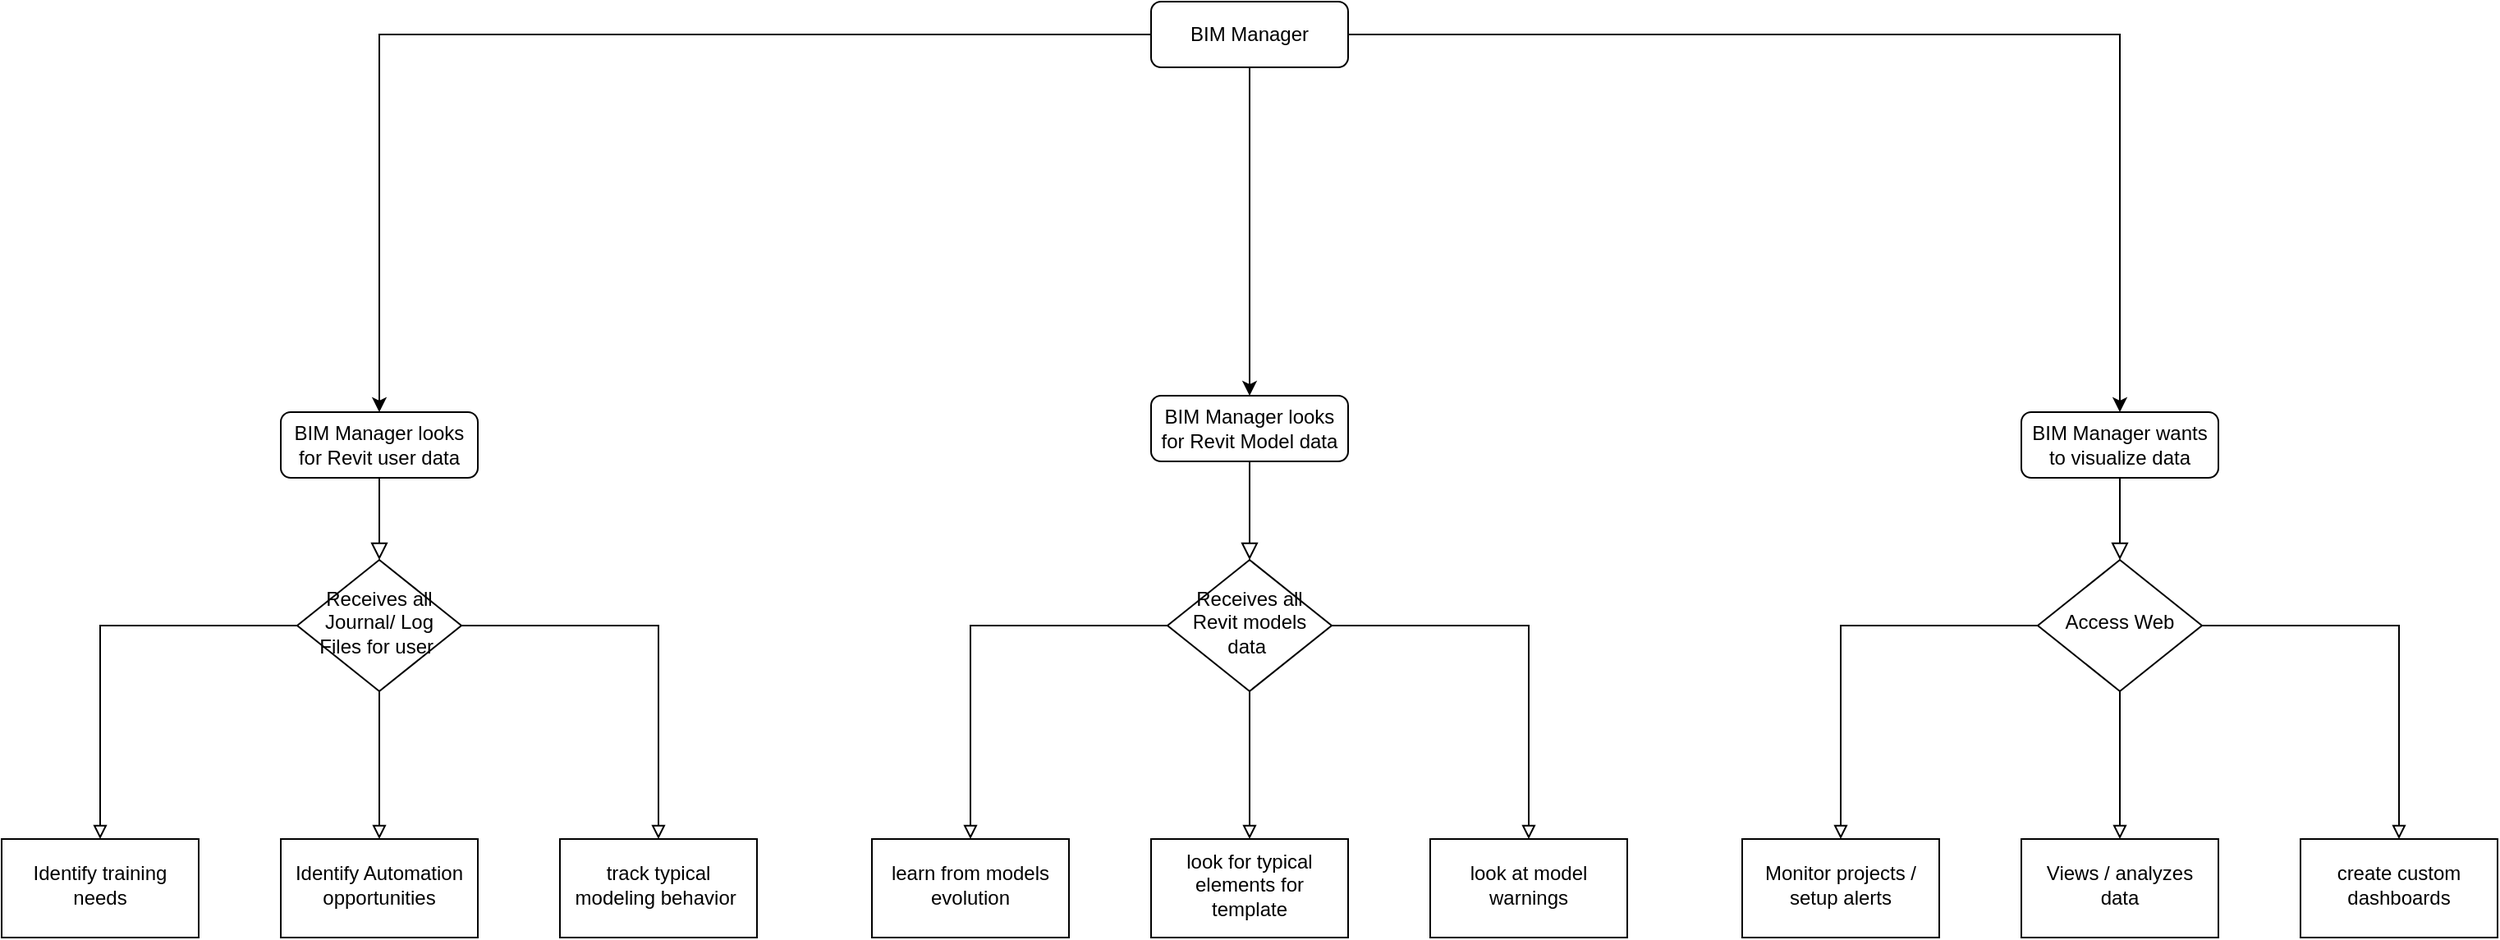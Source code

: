 <mxfile version="13.6.9" type="github">
  <diagram id="C5RBs43oDa-KdzZeNtuy" name="Page-1">
    <mxGraphModel dx="2858" dy="2129" grid="1" gridSize="10" guides="1" tooltips="1" connect="1" arrows="1" fold="1" page="1" pageScale="1" pageWidth="827" pageHeight="1169" math="0" shadow="0">
      <root>
        <mxCell id="WIyWlLk6GJQsqaUBKTNV-0" />
        <mxCell id="WIyWlLk6GJQsqaUBKTNV-1" parent="WIyWlLk6GJQsqaUBKTNV-0" />
        <mxCell id="WIyWlLk6GJQsqaUBKTNV-2" value="" style="rounded=0;html=1;jettySize=auto;orthogonalLoop=1;fontSize=11;endArrow=block;endFill=0;endSize=8;strokeWidth=1;shadow=0;labelBackgroundColor=none;edgeStyle=orthogonalEdgeStyle;align=left;" parent="WIyWlLk6GJQsqaUBKTNV-1" source="WIyWlLk6GJQsqaUBKTNV-3" target="WIyWlLk6GJQsqaUBKTNV-6" edge="1">
          <mxGeometry relative="1" as="geometry">
            <Array as="points">
              <mxPoint x="-580" y="150" />
              <mxPoint x="-580" y="150" />
            </Array>
          </mxGeometry>
        </mxCell>
        <mxCell id="WIyWlLk6GJQsqaUBKTNV-3" value="BIM Manager looks for Revit user data" style="rounded=1;whiteSpace=wrap;html=1;fontSize=12;glass=0;strokeWidth=1;shadow=0;" parent="WIyWlLk6GJQsqaUBKTNV-1" vertex="1">
          <mxGeometry x="-640" y="90" width="120" height="40" as="geometry" />
        </mxCell>
        <mxCell id="9UlWXXlIFFLhdjeoYv-E-6" value="" style="edgeStyle=orthogonalEdgeStyle;rounded=0;orthogonalLoop=1;jettySize=auto;html=1;startFill=1;endArrow=block;endFill=0;align=left;" parent="WIyWlLk6GJQsqaUBKTNV-1" source="WIyWlLk6GJQsqaUBKTNV-6" target="9UlWXXlIFFLhdjeoYv-E-5" edge="1">
          <mxGeometry relative="1" as="geometry" />
        </mxCell>
        <mxCell id="9UlWXXlIFFLhdjeoYv-E-8" value="" style="edgeStyle=orthogonalEdgeStyle;rounded=0;orthogonalLoop=1;jettySize=auto;html=1;startFill=1;endArrow=block;endFill=0;align=left;" parent="WIyWlLk6GJQsqaUBKTNV-1" source="WIyWlLk6GJQsqaUBKTNV-6" target="9UlWXXlIFFLhdjeoYv-E-7" edge="1">
          <mxGeometry relative="1" as="geometry" />
        </mxCell>
        <mxCell id="9UlWXXlIFFLhdjeoYv-E-10" value="" style="edgeStyle=orthogonalEdgeStyle;rounded=0;orthogonalLoop=1;jettySize=auto;html=1;startFill=1;endArrow=block;endFill=0;align=left;" parent="WIyWlLk6GJQsqaUBKTNV-1" source="WIyWlLk6GJQsqaUBKTNV-6" target="9UlWXXlIFFLhdjeoYv-E-9" edge="1">
          <mxGeometry relative="1" as="geometry" />
        </mxCell>
        <mxCell id="WIyWlLk6GJQsqaUBKTNV-6" value="Receives all Journal/ Log Files for user&amp;nbsp;" style="rhombus;whiteSpace=wrap;html=1;shadow=0;fontFamily=Helvetica;fontSize=12;align=center;strokeWidth=1;spacing=6;spacingTop=-4;" parent="WIyWlLk6GJQsqaUBKTNV-1" vertex="1">
          <mxGeometry x="-630" y="180" width="100" height="80" as="geometry" />
        </mxCell>
        <mxCell id="9UlWXXlIFFLhdjeoYv-E-5" value="&lt;span&gt;Identify training needs&lt;/span&gt;" style="whiteSpace=wrap;html=1;shadow=0;strokeWidth=1;spacing=6;spacingTop=-4;" parent="WIyWlLk6GJQsqaUBKTNV-1" vertex="1">
          <mxGeometry x="-810" y="350" width="120" height="60" as="geometry" />
        </mxCell>
        <mxCell id="9UlWXXlIFFLhdjeoYv-E-7" value="Identify Automation opportunities" style="whiteSpace=wrap;html=1;shadow=0;strokeWidth=1;spacing=6;spacingTop=-4;" parent="WIyWlLk6GJQsqaUBKTNV-1" vertex="1">
          <mxGeometry x="-640" y="350" width="120" height="60" as="geometry" />
        </mxCell>
        <mxCell id="9UlWXXlIFFLhdjeoYv-E-9" value="track typical modeling behavior&amp;nbsp;" style="whiteSpace=wrap;html=1;shadow=0;strokeWidth=1;spacing=6;spacingTop=-4;" parent="WIyWlLk6GJQsqaUBKTNV-1" vertex="1">
          <mxGeometry x="-470" y="350" width="120" height="60" as="geometry" />
        </mxCell>
        <mxCell id="va0-cpsgBwFbXvHo2kVd-0" value="" style="rounded=0;html=1;jettySize=auto;orthogonalLoop=1;fontSize=11;endArrow=block;endFill=0;endSize=8;strokeWidth=1;shadow=0;labelBackgroundColor=none;edgeStyle=orthogonalEdgeStyle;align=left;" parent="WIyWlLk6GJQsqaUBKTNV-1" source="va0-cpsgBwFbXvHo2kVd-1" target="va0-cpsgBwFbXvHo2kVd-5" edge="1">
          <mxGeometry relative="1" as="geometry">
            <Array as="points">
              <mxPoint x="-50" y="150" />
              <mxPoint x="-50" y="150" />
            </Array>
          </mxGeometry>
        </mxCell>
        <mxCell id="va0-cpsgBwFbXvHo2kVd-1" value="BIM Manager looks for Revit Model data" style="rounded=1;whiteSpace=wrap;html=1;fontSize=12;glass=0;strokeWidth=1;shadow=0;" parent="WIyWlLk6GJQsqaUBKTNV-1" vertex="1">
          <mxGeometry x="-110" y="80" width="120" height="40" as="geometry" />
        </mxCell>
        <mxCell id="va0-cpsgBwFbXvHo2kVd-2" value="" style="edgeStyle=orthogonalEdgeStyle;rounded=0;orthogonalLoop=1;jettySize=auto;html=1;startFill=1;endArrow=block;endFill=0;align=left;" parent="WIyWlLk6GJQsqaUBKTNV-1" source="va0-cpsgBwFbXvHo2kVd-5" target="va0-cpsgBwFbXvHo2kVd-6" edge="1">
          <mxGeometry relative="1" as="geometry" />
        </mxCell>
        <mxCell id="va0-cpsgBwFbXvHo2kVd-3" value="" style="edgeStyle=orthogonalEdgeStyle;rounded=0;orthogonalLoop=1;jettySize=auto;html=1;startFill=1;endArrow=block;endFill=0;align=left;" parent="WIyWlLk6GJQsqaUBKTNV-1" source="va0-cpsgBwFbXvHo2kVd-5" target="va0-cpsgBwFbXvHo2kVd-7" edge="1">
          <mxGeometry relative="1" as="geometry" />
        </mxCell>
        <mxCell id="va0-cpsgBwFbXvHo2kVd-4" value="" style="edgeStyle=orthogonalEdgeStyle;rounded=0;orthogonalLoop=1;jettySize=auto;html=1;startFill=1;endArrow=block;endFill=0;align=left;" parent="WIyWlLk6GJQsqaUBKTNV-1" source="va0-cpsgBwFbXvHo2kVd-5" target="va0-cpsgBwFbXvHo2kVd-8" edge="1">
          <mxGeometry relative="1" as="geometry" />
        </mxCell>
        <mxCell id="va0-cpsgBwFbXvHo2kVd-5" value="Receives all Revit models data&amp;nbsp;" style="rhombus;whiteSpace=wrap;html=1;shadow=0;fontFamily=Helvetica;fontSize=12;align=center;strokeWidth=1;spacing=6;spacingTop=-4;" parent="WIyWlLk6GJQsqaUBKTNV-1" vertex="1">
          <mxGeometry x="-100" y="180" width="100" height="80" as="geometry" />
        </mxCell>
        <mxCell id="va0-cpsgBwFbXvHo2kVd-6" value="&lt;span&gt;learn from models evolution&lt;/span&gt;" style="whiteSpace=wrap;html=1;shadow=0;strokeWidth=1;spacing=6;spacingTop=-4;" parent="WIyWlLk6GJQsqaUBKTNV-1" vertex="1">
          <mxGeometry x="-280" y="350" width="120" height="60" as="geometry" />
        </mxCell>
        <mxCell id="va0-cpsgBwFbXvHo2kVd-7" value="look for typical elements for template" style="whiteSpace=wrap;html=1;shadow=0;strokeWidth=1;spacing=6;spacingTop=-4;" parent="WIyWlLk6GJQsqaUBKTNV-1" vertex="1">
          <mxGeometry x="-110" y="350" width="120" height="60" as="geometry" />
        </mxCell>
        <mxCell id="va0-cpsgBwFbXvHo2kVd-8" value="look at model warnings" style="whiteSpace=wrap;html=1;shadow=0;strokeWidth=1;spacing=6;spacingTop=-4;" parent="WIyWlLk6GJQsqaUBKTNV-1" vertex="1">
          <mxGeometry x="60" y="350" width="120" height="60" as="geometry" />
        </mxCell>
        <mxCell id="va0-cpsgBwFbXvHo2kVd-9" value="" style="rounded=0;html=1;jettySize=auto;orthogonalLoop=1;fontSize=11;endArrow=block;endFill=0;endSize=8;strokeWidth=1;shadow=0;labelBackgroundColor=none;edgeStyle=orthogonalEdgeStyle;align=left;" parent="WIyWlLk6GJQsqaUBKTNV-1" source="va0-cpsgBwFbXvHo2kVd-10" target="va0-cpsgBwFbXvHo2kVd-14" edge="1">
          <mxGeometry relative="1" as="geometry">
            <Array as="points">
              <mxPoint x="480" y="150" />
              <mxPoint x="480" y="150" />
            </Array>
          </mxGeometry>
        </mxCell>
        <mxCell id="va0-cpsgBwFbXvHo2kVd-10" value="BIM Manager wants to visualize data" style="rounded=1;whiteSpace=wrap;html=1;fontSize=12;glass=0;strokeWidth=1;shadow=0;" parent="WIyWlLk6GJQsqaUBKTNV-1" vertex="1">
          <mxGeometry x="420" y="90" width="120" height="40" as="geometry" />
        </mxCell>
        <mxCell id="va0-cpsgBwFbXvHo2kVd-11" value="" style="edgeStyle=orthogonalEdgeStyle;rounded=0;orthogonalLoop=1;jettySize=auto;html=1;startFill=1;endArrow=block;endFill=0;align=left;" parent="WIyWlLk6GJQsqaUBKTNV-1" source="va0-cpsgBwFbXvHo2kVd-14" target="va0-cpsgBwFbXvHo2kVd-15" edge="1">
          <mxGeometry relative="1" as="geometry" />
        </mxCell>
        <mxCell id="va0-cpsgBwFbXvHo2kVd-12" value="" style="edgeStyle=orthogonalEdgeStyle;rounded=0;orthogonalLoop=1;jettySize=auto;html=1;startFill=1;endArrow=block;endFill=0;align=left;" parent="WIyWlLk6GJQsqaUBKTNV-1" source="va0-cpsgBwFbXvHo2kVd-14" target="va0-cpsgBwFbXvHo2kVd-16" edge="1">
          <mxGeometry relative="1" as="geometry" />
        </mxCell>
        <mxCell id="va0-cpsgBwFbXvHo2kVd-13" value="" style="edgeStyle=orthogonalEdgeStyle;rounded=0;orthogonalLoop=1;jettySize=auto;html=1;startFill=1;endArrow=block;endFill=0;align=left;" parent="WIyWlLk6GJQsqaUBKTNV-1" source="va0-cpsgBwFbXvHo2kVd-14" target="va0-cpsgBwFbXvHo2kVd-17" edge="1">
          <mxGeometry relative="1" as="geometry" />
        </mxCell>
        <mxCell id="va0-cpsgBwFbXvHo2kVd-14" value="Access Web" style="rhombus;whiteSpace=wrap;html=1;shadow=0;fontFamily=Helvetica;fontSize=12;align=center;strokeWidth=1;spacing=6;spacingTop=-4;" parent="WIyWlLk6GJQsqaUBKTNV-1" vertex="1">
          <mxGeometry x="430" y="180" width="100" height="80" as="geometry" />
        </mxCell>
        <mxCell id="va0-cpsgBwFbXvHo2kVd-15" value="&lt;span&gt;Monitor projects / setup alerts&lt;/span&gt;" style="whiteSpace=wrap;html=1;shadow=0;strokeWidth=1;spacing=6;spacingTop=-4;" parent="WIyWlLk6GJQsqaUBKTNV-1" vertex="1">
          <mxGeometry x="250" y="350" width="120" height="60" as="geometry" />
        </mxCell>
        <mxCell id="va0-cpsgBwFbXvHo2kVd-16" value="Views / analyzes data" style="whiteSpace=wrap;html=1;shadow=0;strokeWidth=1;spacing=6;spacingTop=-4;" parent="WIyWlLk6GJQsqaUBKTNV-1" vertex="1">
          <mxGeometry x="420" y="350" width="120" height="60" as="geometry" />
        </mxCell>
        <mxCell id="va0-cpsgBwFbXvHo2kVd-17" value="create custom dashboards" style="whiteSpace=wrap;html=1;shadow=0;strokeWidth=1;spacing=6;spacingTop=-4;" parent="WIyWlLk6GJQsqaUBKTNV-1" vertex="1">
          <mxGeometry x="590" y="350" width="120" height="60" as="geometry" />
        </mxCell>
        <mxCell id="UdYQMlJNXfuMu3xenq32-1" style="edgeStyle=orthogonalEdgeStyle;rounded=0;orthogonalLoop=1;jettySize=auto;html=1;" edge="1" parent="WIyWlLk6GJQsqaUBKTNV-1" source="UdYQMlJNXfuMu3xenq32-0" target="va0-cpsgBwFbXvHo2kVd-1">
          <mxGeometry relative="1" as="geometry" />
        </mxCell>
        <mxCell id="UdYQMlJNXfuMu3xenq32-2" style="edgeStyle=orthogonalEdgeStyle;rounded=0;orthogonalLoop=1;jettySize=auto;html=1;" edge="1" parent="WIyWlLk6GJQsqaUBKTNV-1" source="UdYQMlJNXfuMu3xenq32-0" target="va0-cpsgBwFbXvHo2kVd-10">
          <mxGeometry relative="1" as="geometry" />
        </mxCell>
        <mxCell id="UdYQMlJNXfuMu3xenq32-3" style="edgeStyle=orthogonalEdgeStyle;rounded=0;orthogonalLoop=1;jettySize=auto;html=1;" edge="1" parent="WIyWlLk6GJQsqaUBKTNV-1" source="UdYQMlJNXfuMu3xenq32-0" target="WIyWlLk6GJQsqaUBKTNV-3">
          <mxGeometry relative="1" as="geometry" />
        </mxCell>
        <mxCell id="UdYQMlJNXfuMu3xenq32-0" value="BIM Manager" style="rounded=1;whiteSpace=wrap;html=1;fontSize=12;glass=0;strokeWidth=1;shadow=0;" vertex="1" parent="WIyWlLk6GJQsqaUBKTNV-1">
          <mxGeometry x="-110" y="-160" width="120" height="40" as="geometry" />
        </mxCell>
      </root>
    </mxGraphModel>
  </diagram>
</mxfile>
